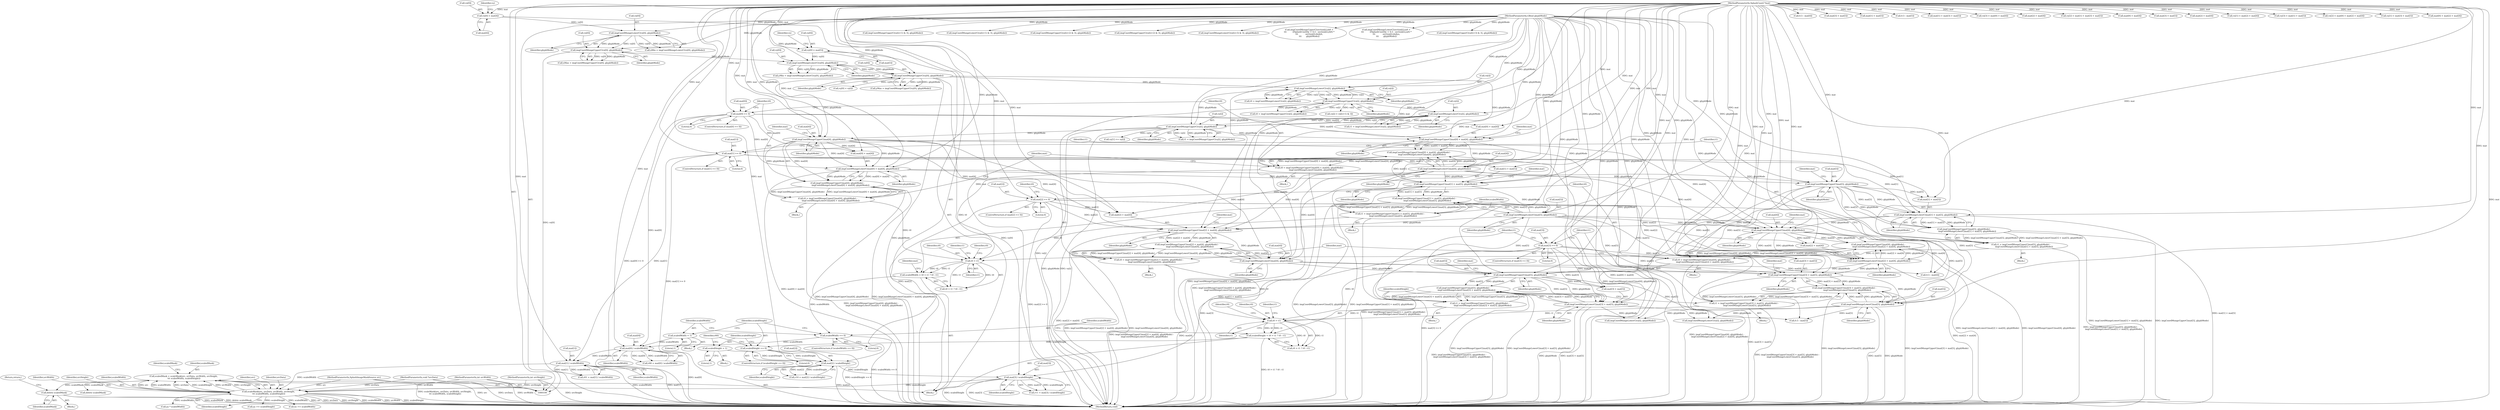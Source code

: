 digraph "0_poppler_a9b8ab4657dec65b8b86c225d12c533ad7e984e2@API" {
"1000637" [label="(Call,delete scaledMask)"];
"1000616" [label="(Call,scaledMask = scaleMask(src, srcData, srcWidth, srcHeight,\n \t\t\t scaledWidth, scaledHeight))"];
"1000618" [label="(Call,scaleMask(src, srcData, srcWidth, srcHeight,\n \t\t\t scaledWidth, scaledHeight))"];
"1000101" [label="(MethodParameterIn,SplashImageMaskSource src)"];
"1000102" [label="(MethodParameterIn,void *srcData)"];
"1000103" [label="(MethodParameterIn,int srcWidth)"];
"1000104" [label="(MethodParameterIn,int srcHeight)"];
"1000559" [label="(Call,mat[1] / scaledWidth)"];
"1000105" [label="(MethodParameterIn,SplashCoord *mat)"];
"1000390" [label="(Call,mat[1] >= 0)"];
"1000552" [label="(Call,mat[0] / scaledWidth)"];
"1000347" [label="(Call,mat[0] >= 0)"];
"1000539" [label="(Call,scaledWidth = 1)"];
"1000535" [label="(Call,scaledWidth == 0)"];
"1000432" [label="(Call,scaledWidth = t0 > t1 ? t0 : t1)"];
"1000435" [label="(Call,t0 > t1)"];
"1000372" [label="(Call,t0 = imgCoordMungeUpperC(mat[4], glyphMode) -\n         imgCoordMungeLowerC(mat[0] + mat[4], glyphMode))"];
"1000374" [label="(Call,imgCoordMungeUpperC(mat[4], glyphMode) -\n         imgCoordMungeLowerC(mat[0] + mat[4], glyphMode))"];
"1000375" [label="(Call,imgCoordMungeUpperC(mat[4], glyphMode))"];
"1000251" [label="(Call,imgCoordMungeUpperC(vy[0], glyphMode))"];
"1000244" [label="(Call,imgCoordMungeLowerC(vy[0], glyphMode))"];
"1000147" [label="(Call,vy[0] = mat[5])"];
"1000237" [label="(Call,imgCoordMungeUpperC(vx[0], glyphMode))"];
"1000230" [label="(Call,imgCoordMungeLowerC(vx[0], glyphMode))"];
"1000140" [label="(Call,vx[0] = mat[4])"];
"1000106" [label="(MethodParameterIn,GBool glyphMode)"];
"1000313" [label="(Call,imgCoordMungeUpperC(vy[i], glyphMode))"];
"1000298" [label="(Call,imgCoordMungeLowerC(vy[i], glyphMode))"];
"1000283" [label="(Call,imgCoordMungeUpperC(vx[i], glyphMode))"];
"1000268" [label="(Call,imgCoordMungeLowerC(vx[i], glyphMode))"];
"1000380" [label="(Call,imgCoordMungeLowerC(mat[0] + mat[4], glyphMode))"];
"1000353" [label="(Call,t0 = imgCoordMungeUpperC(mat[0] + mat[4], glyphMode) -\n         imgCoordMungeLowerC(mat[4], glyphMode))"];
"1000355" [label="(Call,imgCoordMungeUpperC(mat[0] + mat[4], glyphMode) -\n         imgCoordMungeLowerC(mat[4], glyphMode))"];
"1000356" [label="(Call,imgCoordMungeUpperC(mat[0] + mat[4], glyphMode))"];
"1000365" [label="(Call,imgCoordMungeLowerC(mat[4], glyphMode))"];
"1000396" [label="(Call,t1 = imgCoordMungeUpperC(mat[1] + mat[5], glyphMode) -\n         imgCoordMungeLowerC(mat[5], glyphMode))"];
"1000398" [label="(Call,imgCoordMungeUpperC(mat[1] + mat[5], glyphMode) -\n         imgCoordMungeLowerC(mat[5], glyphMode))"];
"1000399" [label="(Call,imgCoordMungeUpperC(mat[1] + mat[5], glyphMode))"];
"1000408" [label="(Call,imgCoordMungeLowerC(mat[5], glyphMode))"];
"1000415" [label="(Call,t1 = imgCoordMungeUpperC(mat[5], glyphMode) -\n         imgCoordMungeLowerC(mat[1] + mat[5], glyphMode))"];
"1000417" [label="(Call,imgCoordMungeUpperC(mat[5], glyphMode) -\n         imgCoordMungeLowerC(mat[1] + mat[5], glyphMode))"];
"1000418" [label="(Call,imgCoordMungeUpperC(mat[5], glyphMode))"];
"1000423" [label="(Call,imgCoordMungeLowerC(mat[1] + mat[5], glyphMode))"];
"1000573" [label="(Call,mat[3] / scaledHeight)"];
"1000484" [label="(Call,mat[3] >= 0)"];
"1000566" [label="(Call,mat[2] / scaledHeight)"];
"1000441" [label="(Call,mat[2] >= 0)"];
"1000547" [label="(Call,scaledHeight = 1)"];
"1000543" [label="(Call,scaledHeight == 0)"];
"1000526" [label="(Call,scaledHeight = t0 > t1 ? t0 : t1)"];
"1000529" [label="(Call,t0 > t1)"];
"1000466" [label="(Call,t0 = imgCoordMungeUpperC(mat[4], glyphMode) -\n         imgCoordMungeLowerC(mat[2] + mat[4], glyphMode))"];
"1000468" [label="(Call,imgCoordMungeUpperC(mat[4], glyphMode) -\n         imgCoordMungeLowerC(mat[2] + mat[4], glyphMode))"];
"1000469" [label="(Call,imgCoordMungeUpperC(mat[4], glyphMode))"];
"1000474" [label="(Call,imgCoordMungeLowerC(mat[2] + mat[4], glyphMode))"];
"1000447" [label="(Call,t0 = imgCoordMungeUpperC(mat[2] + mat[4], glyphMode) -\n         imgCoordMungeLowerC(mat[4], glyphMode))"];
"1000449" [label="(Call,imgCoordMungeUpperC(mat[2] + mat[4], glyphMode) -\n         imgCoordMungeLowerC(mat[4], glyphMode))"];
"1000450" [label="(Call,imgCoordMungeUpperC(mat[2] + mat[4], glyphMode))"];
"1000459" [label="(Call,imgCoordMungeLowerC(mat[4], glyphMode))"];
"1000490" [label="(Call,t1 = imgCoordMungeUpperC(mat[3] + mat[5], glyphMode) -\n         imgCoordMungeLowerC(mat[5], glyphMode))"];
"1000492" [label="(Call,imgCoordMungeUpperC(mat[3] + mat[5], glyphMode) -\n         imgCoordMungeLowerC(mat[5], glyphMode))"];
"1000493" [label="(Call,imgCoordMungeUpperC(mat[3] + mat[5], glyphMode))"];
"1000502" [label="(Call,imgCoordMungeLowerC(mat[5], glyphMode))"];
"1000509" [label="(Call,t1 = imgCoordMungeUpperC(mat[5], glyphMode) -\n         imgCoordMungeLowerC(mat[3] + mat[5], glyphMode))"];
"1000511" [label="(Call,imgCoordMungeUpperC(mat[5], glyphMode) -\n         imgCoordMungeLowerC(mat[3] + mat[5], glyphMode))"];
"1000512" [label="(Call,imgCoordMungeUpperC(mat[5], glyphMode))"];
"1000517" [label="(Call,imgCoordMungeLowerC(mat[3] + mat[5], glyphMode))"];
"1000251" [label="(Call,imgCoordMungeUpperC(vy[0], glyphMode))"];
"1000483" [label="(ControlStructure,if (mat[3] >= 0))"];
"1000412" [label="(Identifier,glyphMode)"];
"1000140" [label="(Call,vx[0] = mat[4])"];
"1000509" [label="(Call,t1 = imgCoordMungeUpperC(mat[5], glyphMode) -\n         imgCoordMungeLowerC(mat[3] + mat[5], glyphMode))"];
"1000397" [label="(Identifier,t1)"];
"1001682" [label="(Call,0.5 - mat[4])"];
"1000424" [label="(Call,mat[1] + mat[5])"];
"1000537" [label="(Literal,0)"];
"1000484" [label="(Call,mat[3] >= 0)"];
"1000415" [label="(Call,t1 = imgCoordMungeUpperC(mat[5], glyphMode) -\n         imgCoordMungeLowerC(mat[1] + mat[5], glyphMode))"];
"1000228" [label="(Call,xMin = imgCoordMungeLowerC(vx[0], glyphMode))"];
"1000468" [label="(Call,imgCoordMungeUpperC(mat[4], glyphMode) -\n         imgCoordMungeLowerC(mat[2] + mat[4], glyphMode))"];
"1000147" [label="(Call,vy[0] = mat[5])"];
"1000364" [label="(Identifier,glyphMode)"];
"1000408" [label="(Call,imgCoordMungeLowerC(mat[5], glyphMode))"];
"1000249" [label="(Call,yMax = imgCoordMungeUpperC(vy[0], glyphMode))"];
"1000492" [label="(Call,imgCoordMungeUpperC(mat[3] + mat[5], glyphMode) -\n         imgCoordMungeLowerC(mat[5], glyphMode))"];
"1000103" [label="(MethodParameterIn,int srcWidth)"];
"1000298" [label="(Call,imgCoordMungeLowerC(vy[i], glyphMode))"];
"1000169" [label="(Call,mat[3] + mat[5])"];
"1000541" [label="(Literal,1)"];
"1000437" [label="(Identifier,t1)"];
"1000376" [label="(Call,mat[4])"];
"1000151" [label="(Call,mat[5])"];
"1000348" [label="(Call,mat[0])"];
"1000296" [label="(Call,t1 = imgCoordMungeLowerC(vy[i], glyphMode))"];
"1000474" [label="(Call,imgCoordMungeLowerC(mat[2] + mat[4], glyphMode))"];
"1000269" [label="(Call,vx[i])"];
"1000470" [label="(Call,mat[4])"];
"1000443" [label="(Identifier,mat)"];
"1000477" [label="(Identifier,mat)"];
"1000512" [label="(Call,imgCoordMungeUpperC(mat[5], glyphMode))"];
"1001143" [label="(Call,imgCoordMungeUpperC(vy[(i+1) & 3], glyphMode))"];
"1000313" [label="(Call,imgCoordMungeUpperC(vy[i], glyphMode))"];
"1000539" [label="(Call,scaledWidth = 1)"];
"1000266" [label="(Call,t0 = imgCoordMungeLowerC(vx[i], glyphMode))"];
"1000544" [label="(Identifier,scaledHeight)"];
"1000620" [label="(Identifier,srcData)"];
"1000534" [label="(ControlStructure,if (scaledWidth == 0))"];
"1000380" [label="(Call,imgCoordMungeLowerC(mat[0] + mat[4], glyphMode))"];
"1000356" [label="(Call,imgCoordMungeUpperC(mat[0] + mat[4], glyphMode))"];
"1000221" [label="(Call,mat[1] + mat[5])"];
"1000628" [label="(Identifier,scaledMask)"];
"1001693" [label="(Call,0.5 - mat[5])"];
"1001772" [label="(Call,delete scaledMask)"];
"1000410" [label="(Identifier,mat)"];
"1000195" [label="(Call,mat[1] + mat[3] + mat[5])"];
"1000206" [label="(Call,vx[3] = mat[0] + mat[4])"];
"1000141" [label="(Call,vx[0])"];
"1000105" [label="(MethodParameterIn,SplashCoord *mat)"];
"1000244" [label="(Call,imgCoordMungeLowerC(vy[0], glyphMode))"];
"1000106" [label="(MethodParameterIn,GBool glyphMode)"];
"1000252" [label="(Call,vy[0])"];
"1000510" [label="(Identifier,t1)"];
"1000463" [label="(Identifier,glyphMode)"];
"1000516" [label="(Identifier,glyphMode)"];
"1000148" [label="(Call,vy[0])"];
"1000707" [label="(Call,imgCoordMungeLowerC(vy[i], glyphMode))"];
"1000730" [label="(Call,vx[i] < vx[(i+1) & 3])"];
"1000238" [label="(Call,vx[0])"];
"1000573" [label="(Call,mat[3] / scaledHeight)"];
"1000570" [label="(Identifier,scaledHeight)"];
"1000392" [label="(Identifier,mat)"];
"1000426" [label="(Identifier,mat)"];
"1000435" [label="(Call,t0 > t1)"];
"1000255" [label="(Identifier,glyphMode)"];
"1000231" [label="(Call,vx[0])"];
"1000525" [label="(Identifier,glyphMode)"];
"1000553" [label="(Call,mat[0])"];
"1000371" [label="(Block,)"];
"1000491" [label="(Identifier,t1)"];
"1000447" [label="(Call,t0 = imgCoordMungeUpperC(mat[2] + mat[4], glyphMode) -\n         imgCoordMungeLowerC(mat[4], glyphMode))"];
"1000560" [label="(Call,mat[1])"];
"1000517" [label="(Call,imgCoordMungeLowerC(mat[3] + mat[5], glyphMode))"];
"1000533" [label="(Identifier,t1)"];
"1000489" [label="(Block,)"];
"1000433" [label="(Identifier,scaledWidth)"];
"1000616" [label="(Call,scaledMask = scaleMask(src, srcData, srcWidth, srcHeight,\n \t\t\t scaledWidth, scaledHeight))"];
"1000511" [label="(Call,imgCoordMungeUpperC(mat[5], glyphMode) -\n         imgCoordMungeLowerC(mat[3] + mat[5], glyphMode))"];
"1000355" [label="(Call,imgCoordMungeUpperC(mat[0] + mat[4], glyphMode) -\n         imgCoordMungeLowerC(mat[4], glyphMode))"];
"1000431" [label="(Identifier,glyphMode)"];
"1000365" [label="(Call,imgCoordMungeLowerC(mat[4], glyphMode))"];
"1000422" [label="(Identifier,glyphMode)"];
"1000501" [label="(Identifier,glyphMode)"];
"1000149" [label="(Identifier,vy)"];
"1000460" [label="(Call,mat[4])"];
"1000414" [label="(Block,)"];
"1000465" [label="(Block,)"];
"1000545" [label="(Literal,0)"];
"1000245" [label="(Call,vy[0])"];
"1000559" [label="(Call,mat[1] / scaledWidth)"];
"1000158" [label="(Call,mat[2] + mat[4])"];
"1001667" [label="(Call,0.5 - mat[5])"];
"1000666" [label="(Call,vy[0] < vy[i])"];
"1000502" [label="(Call,imgCoordMungeLowerC(mat[5], glyphMode))"];
"1000494" [label="(Call,mat[3] + mat[5])"];
"1000621" [label="(Identifier,srcWidth)"];
"1000191" [label="(Call,vy[2] = mat[1] + mat[3] + mat[5])"];
"1000518" [label="(Call,mat[3] + mat[5])"];
"1000379" [label="(Identifier,glyphMode)"];
"1000488" [label="(Literal,0)"];
"1000546" [label="(Block,)"];
"1000619" [label="(Identifier,src)"];
"1000622" [label="(Identifier,srcHeight)"];
"1000416" [label="(Identifier,t1)"];
"1000503" [label="(Call,mat[5])"];
"1000375" [label="(Call,imgCoordMungeUpperC(mat[4], glyphMode))"];
"1000400" [label="(Call,mat[1] + mat[5])"];
"1000388" [label="(Identifier,glyphMode)"];
"1000564" [label="(Call,r10 = mat[2] / scaledHeight)"];
"1000383" [label="(Identifier,mat)"];
"1000493" [label="(Call,imgCoordMungeUpperC(mat[3] + mat[5], glyphMode))"];
"1000997" [label="(Call,imgCoordMungeLowerC(vy[(i+1) & 3], glyphMode))"];
"1000482" [label="(Identifier,glyphMode)"];
"1000531" [label="(Identifier,t1)"];
"1000557" [label="(Call,r01 = mat[1] / scaledWidth)"];
"1000469" [label="(Call,imgCoordMungeUpperC(mat[4], glyphMode))"];
"1000101" [label="(MethodParameterIn,SplashImageMaskSource src)"];
"1000847" [label="(Call,imgCoordMungeUpperC(vy[(i+2) & 3], glyphMode))"];
"1000552" [label="(Call,mat[0] / scaledWidth)"];
"1000432" [label="(Call,scaledWidth = t0 > t1 ? t0 : t1)"];
"1000317" [label="(Identifier,glyphMode)"];
"1000367" [label="(Identifier,mat)"];
"1000459" [label="(Call,imgCoordMungeLowerC(mat[4], glyphMode))"];
"1000353" [label="(Call,t0 = imgCoordMungeUpperC(mat[0] + mat[4], glyphMode) -\n         imgCoordMungeLowerC(mat[4], glyphMode))"];
"1000466" [label="(Call,t0 = imgCoordMungeUpperC(mat[4], glyphMode) -\n         imgCoordMungeLowerC(mat[2] + mat[4], glyphMode))"];
"1000638" [label="(Identifier,scaledMask)"];
"1000540" [label="(Identifier,scaledWidth)"];
"1000102" [label="(MethodParameterIn,void *srcData)"];
"1000623" [label="(Identifier,scaledWidth)"];
"1000237" [label="(Call,imgCoordMungeUpperC(vx[0], glyphMode))"];
"1000390" [label="(Call,mat[1] >= 0)"];
"1000399" [label="(Call,imgCoordMungeUpperC(mat[1] + mat[5], glyphMode))"];
"1000473" [label="(Identifier,glyphMode)"];
"1000475" [label="(Call,mat[2] + mat[4])"];
"1000574" [label="(Call,mat[3])"];
"1000451" [label="(Call,mat[2] + mat[4])"];
"1000389" [label="(ControlStructure,if (mat[1] >= 0))"];
"1000506" [label="(Identifier,glyphMode)"];
"1001728" [label="(Call,yy >= scaledHeight)"];
"1000631" [label="(Block,)"];
"1000508" [label="(Block,)"];
"1000719" [label="(Call,imgCoordMungeUpperC(vy[(i+2) & 3], glyphMode))"];
"1000441" [label="(Call,mat[2] >= 0)"];
"1000571" [label="(Call,r11 = mat[3] / scaledHeight)"];
"1000283" [label="(Call,imgCoordMungeUpperC(vx[i], glyphMode))"];
"1000485" [label="(Call,mat[3])"];
"1000230" [label="(Call,imgCoordMungeLowerC(vx[0], glyphMode))"];
"1000637" [label="(Call,delete scaledMask)"];
"1000535" [label="(Call,scaledWidth == 0)"];
"1000409" [label="(Call,mat[5])"];
"1000210" [label="(Call,mat[0] + mat[4])"];
"1000639" [label="(Return,return;)"];
"1000352" [label="(Block,)"];
"1000567" [label="(Call,mat[2])"];
"1000550" [label="(Call,r00 = mat[0] / scaledWidth)"];
"1000436" [label="(Identifier,t0)"];
"1000156" [label="(Identifier,vx)"];
"1000351" [label="(Literal,0)"];
"1000357" [label="(Call,mat[0] + mat[4])"];
"1000242" [label="(Call,yMin = imgCoordMungeLowerC(vy[0], glyphMode))"];
"1001656" [label="(Call,0.5 - mat[4])"];
"1000235" [label="(Call,xMax = imgCoordMungeUpperC(vx[0], glyphMode))"];
"1000520" [label="(Identifier,mat)"];
"1000407" [label="(Identifier,glyphMode)"];
"1000448" [label="(Identifier,t0)"];
"1000199" [label="(Call,mat[3] + mat[5])"];
"1000542" [label="(ControlStructure,if (scaledHeight == 0))"];
"1000490" [label="(Call,t1 = imgCoordMungeUpperC(mat[3] + mat[5], glyphMode) -\n         imgCoordMungeLowerC(mat[5], glyphMode))"];
"1000449" [label="(Call,imgCoordMungeUpperC(mat[2] + mat[4], glyphMode) -\n         imgCoordMungeLowerC(mat[4], glyphMode))"];
"1000458" [label="(Identifier,glyphMode)"];
"1000543" [label="(Call,scaledHeight == 0)"];
"1000461" [label="(Identifier,mat)"];
"1000513" [label="(Call,mat[5])"];
"1000234" [label="(Identifier,glyphMode)"];
"1000395" [label="(Block,)"];
"1000107" [label="(Block,)"];
"1000556" [label="(Identifier,scaledWidth)"];
"1000287" [label="(Identifier,glyphMode)"];
"1000381" [label="(Call,mat[0] + mat[4])"];
"1001128" [label="(Call,imgCoordMungeLowerC(vy[(i+3) & 3], glyphMode))"];
"1000529" [label="(Call,t0 > t1)"];
"1000538" [label="(Block,)"];
"1000548" [label="(Identifier,scaledHeight)"];
"1000184" [label="(Call,mat[2] + mat[4])"];
"1000284" [label="(Call,vx[i])"];
"1000104" [label="(MethodParameterIn,int srcHeight)"];
"1001709" [label="(Call,xx >= scaledWidth)"];
"1000418" [label="(Call,imgCoordMungeUpperC(mat[5], glyphMode))"];
"1000154" [label="(Call,vx[1] = mat[2] + mat[4])"];
"1000467" [label="(Identifier,t0)"];
"1000527" [label="(Identifier,scaledHeight)"];
"1000354" [label="(Identifier,t0)"];
"1000563" [label="(Identifier,scaledWidth)"];
"1000617" [label="(Identifier,scaledMask)"];
"1000439" [label="(Identifier,t1)"];
"1000536" [label="(Identifier,scaledWidth)"];
"1000442" [label="(Call,mat[2])"];
"1000311" [label="(Call,t1 = imgCoordMungeUpperC(vy[i], glyphMode))"];
"1000549" [label="(Literal,1)"];
"1000369" [label="(Identifier,glyphMode)"];
"1000366" [label="(Call,mat[4])"];
"1000445" [label="(Literal,0)"];
"1000394" [label="(Literal,0)"];
"1000532" [label="(Identifier,t0)"];
"1000566" [label="(Call,mat[2] / scaledHeight)"];
"1000504" [label="(Identifier,mat)"];
"1001587" [label="(Call,imgCoordMungeUpperC(section[i].xb0 +\n\t\t\t         ((SplashCoord)y + 0.5 - section[i].yb0) *\n\t\t\t           section[i].dxdyb,\n\t\t\t       glyphMode))"];
"1000302" [label="(Identifier,glyphMode)"];
"1000547" [label="(Call,scaledHeight = 1)"];
"1000217" [label="(Call,vy[3] = mat[1] + mat[5])"];
"1000450" [label="(Call,imgCoordMungeUpperC(mat[2] + mat[4], glyphMode))"];
"1000144" [label="(Call,mat[4])"];
"1000551" [label="(Identifier,r00)"];
"1000419" [label="(Call,mat[5])"];
"1001746" [label="(Call,yy * scaledWidth)"];
"1000486" [label="(Identifier,mat)"];
"1000434" [label="(Call,t0 > t1 ? t0 : t1)"];
"1000268" [label="(Call,imgCoordMungeLowerC(vx[i], glyphMode))"];
"1000526" [label="(Call,scaledHeight = t0 > t1 ? t0 : t1)"];
"1001774" [label="(MethodReturn,void)"];
"1000176" [label="(Call,vx[2] = mat[0] + mat[2] + mat[4])"];
"1000346" [label="(ControlStructure,if (mat[0] >= 0))"];
"1000618" [label="(Call,scaleMask(src, srcData, srcWidth, srcHeight,\n \t\t\t scaledWidth, scaledHeight))"];
"1000440" [label="(ControlStructure,if (mat[2] >= 0))"];
"1000347" [label="(Call,mat[0] >= 0)"];
"1000530" [label="(Identifier,t0)"];
"1000372" [label="(Call,t0 = imgCoordMungeUpperC(mat[4], glyphMode) -\n         imgCoordMungeLowerC(mat[0] + mat[4], glyphMode))"];
"1000272" [label="(Identifier,glyphMode)"];
"1000835" [label="(Call,imgCoordMungeLowerC(vy[i], glyphMode))"];
"1000299" [label="(Call,vy[i])"];
"1000417" [label="(Call,imgCoordMungeUpperC(mat[5], glyphMode) -\n         imgCoordMungeLowerC(mat[1] + mat[5], glyphMode))"];
"1000624" [label="(Identifier,scaledHeight)"];
"1000528" [label="(Call,t0 > t1 ? t0 : t1)"];
"1000165" [label="(Call,vy[1] = mat[3] + mat[5])"];
"1000398" [label="(Call,imgCoordMungeUpperC(mat[1] + mat[5], glyphMode) -\n         imgCoordMungeLowerC(mat[5], glyphMode))"];
"1000438" [label="(Identifier,t0)"];
"1000241" [label="(Identifier,glyphMode)"];
"1000281" [label="(Call,t0 = imgCoordMungeUpperC(vx[i], glyphMode))"];
"1001560" [label="(Call,imgCoordMungeLowerC(section[i].xa0 +\n\t\t\t         ((SplashCoord)y + 0.5 - section[i].ya0) *\n\t\t\t           section[i].dxdya,\n\t\t\t       glyphMode))"];
"1000423" [label="(Call,imgCoordMungeLowerC(mat[1] + mat[5], glyphMode))"];
"1000391" [label="(Call,mat[1])"];
"1000446" [label="(Block,)"];
"1000314" [label="(Call,vy[i])"];
"1000374" [label="(Call,imgCoordMungeUpperC(mat[4], glyphMode) -\n         imgCoordMungeLowerC(mat[0] + mat[4], glyphMode))"];
"1000180" [label="(Call,mat[0] + mat[2] + mat[4])"];
"1000653" [label="(Call,vy[1] <= vy[i])"];
"1000373" [label="(Identifier,t0)"];
"1001012" [label="(Call,imgCoordMungeUpperC(vy[(i+3) & 3], glyphMode))"];
"1000248" [label="(Identifier,glyphMode)"];
"1000577" [label="(Identifier,scaledHeight)"];
"1000396" [label="(Call,t1 = imgCoordMungeUpperC(mat[1] + mat[5], glyphMode) -\n         imgCoordMungeLowerC(mat[5], glyphMode))"];
"1000637" -> "1000631"  [label="AST: "];
"1000637" -> "1000638"  [label="CFG: "];
"1000638" -> "1000637"  [label="AST: "];
"1000639" -> "1000637"  [label="CFG: "];
"1000637" -> "1001774"  [label="DDG: scaledMask"];
"1000637" -> "1001774"  [label="DDG: delete scaledMask"];
"1000616" -> "1000637"  [label="DDG: scaledMask"];
"1000616" -> "1000107"  [label="AST: "];
"1000616" -> "1000618"  [label="CFG: "];
"1000617" -> "1000616"  [label="AST: "];
"1000618" -> "1000616"  [label="AST: "];
"1000628" -> "1000616"  [label="CFG: "];
"1000616" -> "1001774"  [label="DDG: scaleMask(src, srcData, srcWidth, srcHeight,\n \t\t\t scaledWidth, scaledHeight)"];
"1000618" -> "1000616"  [label="DDG: src"];
"1000618" -> "1000616"  [label="DDG: scaledWidth"];
"1000618" -> "1000616"  [label="DDG: srcData"];
"1000618" -> "1000616"  [label="DDG: scaledHeight"];
"1000618" -> "1000616"  [label="DDG: srcWidth"];
"1000618" -> "1000616"  [label="DDG: srcHeight"];
"1000616" -> "1001772"  [label="DDG: scaledMask"];
"1000618" -> "1000624"  [label="CFG: "];
"1000619" -> "1000618"  [label="AST: "];
"1000620" -> "1000618"  [label="AST: "];
"1000621" -> "1000618"  [label="AST: "];
"1000622" -> "1000618"  [label="AST: "];
"1000623" -> "1000618"  [label="AST: "];
"1000624" -> "1000618"  [label="AST: "];
"1000618" -> "1001774"  [label="DDG: srcHeight"];
"1000618" -> "1001774"  [label="DDG: scaledWidth"];
"1000618" -> "1001774"  [label="DDG: srcWidth"];
"1000618" -> "1001774"  [label="DDG: scaledHeight"];
"1000618" -> "1001774"  [label="DDG: src"];
"1000618" -> "1001774"  [label="DDG: srcData"];
"1000101" -> "1000618"  [label="DDG: src"];
"1000102" -> "1000618"  [label="DDG: srcData"];
"1000103" -> "1000618"  [label="DDG: srcWidth"];
"1000104" -> "1000618"  [label="DDG: srcHeight"];
"1000559" -> "1000618"  [label="DDG: scaledWidth"];
"1000573" -> "1000618"  [label="DDG: scaledHeight"];
"1000618" -> "1001709"  [label="DDG: scaledWidth"];
"1000618" -> "1001728"  [label="DDG: scaledHeight"];
"1000618" -> "1001746"  [label="DDG: scaledWidth"];
"1000101" -> "1000100"  [label="AST: "];
"1000101" -> "1001774"  [label="DDG: src"];
"1000102" -> "1000100"  [label="AST: "];
"1000102" -> "1001774"  [label="DDG: srcData"];
"1000103" -> "1000100"  [label="AST: "];
"1000103" -> "1001774"  [label="DDG: srcWidth"];
"1000104" -> "1000100"  [label="AST: "];
"1000104" -> "1001774"  [label="DDG: srcHeight"];
"1000559" -> "1000557"  [label="AST: "];
"1000559" -> "1000563"  [label="CFG: "];
"1000560" -> "1000559"  [label="AST: "];
"1000563" -> "1000559"  [label="AST: "];
"1000557" -> "1000559"  [label="CFG: "];
"1000559" -> "1001774"  [label="DDG: mat[1]"];
"1000559" -> "1001774"  [label="DDG: scaledWidth"];
"1000559" -> "1000557"  [label="DDG: mat[1]"];
"1000559" -> "1000557"  [label="DDG: scaledWidth"];
"1000105" -> "1000559"  [label="DDG: mat"];
"1000390" -> "1000559"  [label="DDG: mat[1]"];
"1000552" -> "1000559"  [label="DDG: scaledWidth"];
"1000105" -> "1000100"  [label="AST: "];
"1000105" -> "1001774"  [label="DDG: mat"];
"1000105" -> "1000140"  [label="DDG: mat"];
"1000105" -> "1000147"  [label="DDG: mat"];
"1000105" -> "1000154"  [label="DDG: mat"];
"1000105" -> "1000158"  [label="DDG: mat"];
"1000105" -> "1000165"  [label="DDG: mat"];
"1000105" -> "1000169"  [label="DDG: mat"];
"1000105" -> "1000176"  [label="DDG: mat"];
"1000105" -> "1000180"  [label="DDG: mat"];
"1000105" -> "1000184"  [label="DDG: mat"];
"1000105" -> "1000191"  [label="DDG: mat"];
"1000105" -> "1000195"  [label="DDG: mat"];
"1000105" -> "1000199"  [label="DDG: mat"];
"1000105" -> "1000206"  [label="DDG: mat"];
"1000105" -> "1000210"  [label="DDG: mat"];
"1000105" -> "1000217"  [label="DDG: mat"];
"1000105" -> "1000221"  [label="DDG: mat"];
"1000105" -> "1000347"  [label="DDG: mat"];
"1000105" -> "1000356"  [label="DDG: mat"];
"1000105" -> "1000357"  [label="DDG: mat"];
"1000105" -> "1000365"  [label="DDG: mat"];
"1000105" -> "1000375"  [label="DDG: mat"];
"1000105" -> "1000380"  [label="DDG: mat"];
"1000105" -> "1000381"  [label="DDG: mat"];
"1000105" -> "1000390"  [label="DDG: mat"];
"1000105" -> "1000399"  [label="DDG: mat"];
"1000105" -> "1000400"  [label="DDG: mat"];
"1000105" -> "1000408"  [label="DDG: mat"];
"1000105" -> "1000418"  [label="DDG: mat"];
"1000105" -> "1000423"  [label="DDG: mat"];
"1000105" -> "1000424"  [label="DDG: mat"];
"1000105" -> "1000441"  [label="DDG: mat"];
"1000105" -> "1000450"  [label="DDG: mat"];
"1000105" -> "1000451"  [label="DDG: mat"];
"1000105" -> "1000459"  [label="DDG: mat"];
"1000105" -> "1000469"  [label="DDG: mat"];
"1000105" -> "1000474"  [label="DDG: mat"];
"1000105" -> "1000475"  [label="DDG: mat"];
"1000105" -> "1000484"  [label="DDG: mat"];
"1000105" -> "1000493"  [label="DDG: mat"];
"1000105" -> "1000494"  [label="DDG: mat"];
"1000105" -> "1000502"  [label="DDG: mat"];
"1000105" -> "1000512"  [label="DDG: mat"];
"1000105" -> "1000517"  [label="DDG: mat"];
"1000105" -> "1000518"  [label="DDG: mat"];
"1000105" -> "1000552"  [label="DDG: mat"];
"1000105" -> "1000566"  [label="DDG: mat"];
"1000105" -> "1000573"  [label="DDG: mat"];
"1000105" -> "1001656"  [label="DDG: mat"];
"1000105" -> "1001667"  [label="DDG: mat"];
"1000105" -> "1001682"  [label="DDG: mat"];
"1000105" -> "1001693"  [label="DDG: mat"];
"1000390" -> "1000389"  [label="AST: "];
"1000390" -> "1000394"  [label="CFG: "];
"1000391" -> "1000390"  [label="AST: "];
"1000394" -> "1000390"  [label="AST: "];
"1000397" -> "1000390"  [label="CFG: "];
"1000416" -> "1000390"  [label="CFG: "];
"1000390" -> "1001774"  [label="DDG: mat[1] >= 0"];
"1000390" -> "1000399"  [label="DDG: mat[1]"];
"1000390" -> "1000400"  [label="DDG: mat[1]"];
"1000390" -> "1000423"  [label="DDG: mat[1]"];
"1000390" -> "1000424"  [label="DDG: mat[1]"];
"1000552" -> "1000550"  [label="AST: "];
"1000552" -> "1000556"  [label="CFG: "];
"1000553" -> "1000552"  [label="AST: "];
"1000556" -> "1000552"  [label="AST: "];
"1000550" -> "1000552"  [label="CFG: "];
"1000552" -> "1001774"  [label="DDG: mat[0]"];
"1000552" -> "1000550"  [label="DDG: mat[0]"];
"1000552" -> "1000550"  [label="DDG: scaledWidth"];
"1000347" -> "1000552"  [label="DDG: mat[0]"];
"1000539" -> "1000552"  [label="DDG: scaledWidth"];
"1000535" -> "1000552"  [label="DDG: scaledWidth"];
"1000347" -> "1000346"  [label="AST: "];
"1000347" -> "1000351"  [label="CFG: "];
"1000348" -> "1000347"  [label="AST: "];
"1000351" -> "1000347"  [label="AST: "];
"1000354" -> "1000347"  [label="CFG: "];
"1000373" -> "1000347"  [label="CFG: "];
"1000347" -> "1001774"  [label="DDG: mat[0] >= 0"];
"1000347" -> "1000356"  [label="DDG: mat[0]"];
"1000347" -> "1000357"  [label="DDG: mat[0]"];
"1000347" -> "1000380"  [label="DDG: mat[0]"];
"1000347" -> "1000381"  [label="DDG: mat[0]"];
"1000539" -> "1000538"  [label="AST: "];
"1000539" -> "1000541"  [label="CFG: "];
"1000540" -> "1000539"  [label="AST: "];
"1000541" -> "1000539"  [label="AST: "];
"1000544" -> "1000539"  [label="CFG: "];
"1000535" -> "1000534"  [label="AST: "];
"1000535" -> "1000537"  [label="CFG: "];
"1000536" -> "1000535"  [label="AST: "];
"1000537" -> "1000535"  [label="AST: "];
"1000540" -> "1000535"  [label="CFG: "];
"1000544" -> "1000535"  [label="CFG: "];
"1000535" -> "1001774"  [label="DDG: scaledWidth == 0"];
"1000432" -> "1000535"  [label="DDG: scaledWidth"];
"1000432" -> "1000107"  [label="AST: "];
"1000432" -> "1000434"  [label="CFG: "];
"1000433" -> "1000432"  [label="AST: "];
"1000434" -> "1000432"  [label="AST: "];
"1000443" -> "1000432"  [label="CFG: "];
"1000435" -> "1000432"  [label="DDG: t0"];
"1000435" -> "1000432"  [label="DDG: t1"];
"1000435" -> "1000434"  [label="AST: "];
"1000435" -> "1000437"  [label="CFG: "];
"1000436" -> "1000435"  [label="AST: "];
"1000437" -> "1000435"  [label="AST: "];
"1000438" -> "1000435"  [label="CFG: "];
"1000439" -> "1000435"  [label="CFG: "];
"1000372" -> "1000435"  [label="DDG: t0"];
"1000353" -> "1000435"  [label="DDG: t0"];
"1000396" -> "1000435"  [label="DDG: t1"];
"1000415" -> "1000435"  [label="DDG: t1"];
"1000435" -> "1000434"  [label="DDG: t0"];
"1000435" -> "1000434"  [label="DDG: t1"];
"1000372" -> "1000371"  [label="AST: "];
"1000372" -> "1000374"  [label="CFG: "];
"1000373" -> "1000372"  [label="AST: "];
"1000374" -> "1000372"  [label="AST: "];
"1000392" -> "1000372"  [label="CFG: "];
"1000372" -> "1001774"  [label="DDG: imgCoordMungeUpperC(mat[4], glyphMode) -\n         imgCoordMungeLowerC(mat[0] + mat[4], glyphMode)"];
"1000374" -> "1000372"  [label="DDG: imgCoordMungeUpperC(mat[4], glyphMode)"];
"1000374" -> "1000372"  [label="DDG: imgCoordMungeLowerC(mat[0] + mat[4], glyphMode)"];
"1000374" -> "1000380"  [label="CFG: "];
"1000375" -> "1000374"  [label="AST: "];
"1000380" -> "1000374"  [label="AST: "];
"1000374" -> "1001774"  [label="DDG: imgCoordMungeUpperC(mat[4], glyphMode)"];
"1000374" -> "1001774"  [label="DDG: imgCoordMungeLowerC(mat[0] + mat[4], glyphMode)"];
"1000375" -> "1000374"  [label="DDG: mat[4]"];
"1000375" -> "1000374"  [label="DDG: glyphMode"];
"1000380" -> "1000374"  [label="DDG: mat[0] + mat[4]"];
"1000380" -> "1000374"  [label="DDG: glyphMode"];
"1000375" -> "1000379"  [label="CFG: "];
"1000376" -> "1000375"  [label="AST: "];
"1000379" -> "1000375"  [label="AST: "];
"1000383" -> "1000375"  [label="CFG: "];
"1000251" -> "1000375"  [label="DDG: glyphMode"];
"1000313" -> "1000375"  [label="DDG: glyphMode"];
"1000106" -> "1000375"  [label="DDG: glyphMode"];
"1000375" -> "1000380"  [label="DDG: mat[4]"];
"1000375" -> "1000380"  [label="DDG: glyphMode"];
"1000375" -> "1000381"  [label="DDG: mat[4]"];
"1000375" -> "1000450"  [label="DDG: mat[4]"];
"1000375" -> "1000451"  [label="DDG: mat[4]"];
"1000375" -> "1000459"  [label="DDG: mat[4]"];
"1000375" -> "1000469"  [label="DDG: mat[4]"];
"1000251" -> "1000249"  [label="AST: "];
"1000251" -> "1000255"  [label="CFG: "];
"1000252" -> "1000251"  [label="AST: "];
"1000255" -> "1000251"  [label="AST: "];
"1000249" -> "1000251"  [label="CFG: "];
"1000251" -> "1001774"  [label="DDG: glyphMode"];
"1000251" -> "1001774"  [label="DDG: vy[0]"];
"1000251" -> "1000249"  [label="DDG: vy[0]"];
"1000251" -> "1000249"  [label="DDG: glyphMode"];
"1000244" -> "1000251"  [label="DDG: vy[0]"];
"1000244" -> "1000251"  [label="DDG: glyphMode"];
"1000106" -> "1000251"  [label="DDG: glyphMode"];
"1000251" -> "1000268"  [label="DDG: glyphMode"];
"1000251" -> "1000356"  [label="DDG: glyphMode"];
"1000251" -> "1000666"  [label="DDG: vy[0]"];
"1000244" -> "1000242"  [label="AST: "];
"1000244" -> "1000248"  [label="CFG: "];
"1000245" -> "1000244"  [label="AST: "];
"1000248" -> "1000244"  [label="AST: "];
"1000242" -> "1000244"  [label="CFG: "];
"1000244" -> "1000242"  [label="DDG: vy[0]"];
"1000244" -> "1000242"  [label="DDG: glyphMode"];
"1000147" -> "1000244"  [label="DDG: vy[0]"];
"1000237" -> "1000244"  [label="DDG: glyphMode"];
"1000106" -> "1000244"  [label="DDG: glyphMode"];
"1000147" -> "1000107"  [label="AST: "];
"1000147" -> "1000151"  [label="CFG: "];
"1000148" -> "1000147"  [label="AST: "];
"1000151" -> "1000147"  [label="AST: "];
"1000156" -> "1000147"  [label="CFG: "];
"1000237" -> "1000235"  [label="AST: "];
"1000237" -> "1000241"  [label="CFG: "];
"1000238" -> "1000237"  [label="AST: "];
"1000241" -> "1000237"  [label="AST: "];
"1000235" -> "1000237"  [label="CFG: "];
"1000237" -> "1001774"  [label="DDG: vx[0]"];
"1000237" -> "1000235"  [label="DDG: vx[0]"];
"1000237" -> "1000235"  [label="DDG: glyphMode"];
"1000230" -> "1000237"  [label="DDG: vx[0]"];
"1000230" -> "1000237"  [label="DDG: glyphMode"];
"1000106" -> "1000237"  [label="DDG: glyphMode"];
"1000230" -> "1000228"  [label="AST: "];
"1000230" -> "1000234"  [label="CFG: "];
"1000231" -> "1000230"  [label="AST: "];
"1000234" -> "1000230"  [label="AST: "];
"1000228" -> "1000230"  [label="CFG: "];
"1000230" -> "1000228"  [label="DDG: vx[0]"];
"1000230" -> "1000228"  [label="DDG: glyphMode"];
"1000140" -> "1000230"  [label="DDG: vx[0]"];
"1000106" -> "1000230"  [label="DDG: glyphMode"];
"1000140" -> "1000107"  [label="AST: "];
"1000140" -> "1000144"  [label="CFG: "];
"1000141" -> "1000140"  [label="AST: "];
"1000144" -> "1000140"  [label="AST: "];
"1000149" -> "1000140"  [label="CFG: "];
"1000106" -> "1000100"  [label="AST: "];
"1000106" -> "1001774"  [label="DDG: glyphMode"];
"1000106" -> "1000268"  [label="DDG: glyphMode"];
"1000106" -> "1000283"  [label="DDG: glyphMode"];
"1000106" -> "1000298"  [label="DDG: glyphMode"];
"1000106" -> "1000313"  [label="DDG: glyphMode"];
"1000106" -> "1000356"  [label="DDG: glyphMode"];
"1000106" -> "1000365"  [label="DDG: glyphMode"];
"1000106" -> "1000380"  [label="DDG: glyphMode"];
"1000106" -> "1000399"  [label="DDG: glyphMode"];
"1000106" -> "1000408"  [label="DDG: glyphMode"];
"1000106" -> "1000418"  [label="DDG: glyphMode"];
"1000106" -> "1000423"  [label="DDG: glyphMode"];
"1000106" -> "1000450"  [label="DDG: glyphMode"];
"1000106" -> "1000459"  [label="DDG: glyphMode"];
"1000106" -> "1000469"  [label="DDG: glyphMode"];
"1000106" -> "1000474"  [label="DDG: glyphMode"];
"1000106" -> "1000493"  [label="DDG: glyphMode"];
"1000106" -> "1000502"  [label="DDG: glyphMode"];
"1000106" -> "1000512"  [label="DDG: glyphMode"];
"1000106" -> "1000517"  [label="DDG: glyphMode"];
"1000106" -> "1000707"  [label="DDG: glyphMode"];
"1000106" -> "1000719"  [label="DDG: glyphMode"];
"1000106" -> "1000835"  [label="DDG: glyphMode"];
"1000106" -> "1000847"  [label="DDG: glyphMode"];
"1000106" -> "1000997"  [label="DDG: glyphMode"];
"1000106" -> "1001012"  [label="DDG: glyphMode"];
"1000106" -> "1001128"  [label="DDG: glyphMode"];
"1000106" -> "1001143"  [label="DDG: glyphMode"];
"1000106" -> "1001560"  [label="DDG: glyphMode"];
"1000106" -> "1001587"  [label="DDG: glyphMode"];
"1000313" -> "1000311"  [label="AST: "];
"1000313" -> "1000317"  [label="CFG: "];
"1000314" -> "1000313"  [label="AST: "];
"1000317" -> "1000313"  [label="AST: "];
"1000311" -> "1000313"  [label="CFG: "];
"1000313" -> "1001774"  [label="DDG: vy[i]"];
"1000313" -> "1001774"  [label="DDG: glyphMode"];
"1000313" -> "1000268"  [label="DDG: glyphMode"];
"1000313" -> "1000298"  [label="DDG: vy[i]"];
"1000313" -> "1000311"  [label="DDG: vy[i]"];
"1000313" -> "1000311"  [label="DDG: glyphMode"];
"1000298" -> "1000313"  [label="DDG: vy[i]"];
"1000298" -> "1000313"  [label="DDG: glyphMode"];
"1000313" -> "1000356"  [label="DDG: glyphMode"];
"1000313" -> "1000653"  [label="DDG: vy[i]"];
"1000298" -> "1000296"  [label="AST: "];
"1000298" -> "1000302"  [label="CFG: "];
"1000299" -> "1000298"  [label="AST: "];
"1000302" -> "1000298"  [label="AST: "];
"1000296" -> "1000298"  [label="CFG: "];
"1000298" -> "1000296"  [label="DDG: vy[i]"];
"1000298" -> "1000296"  [label="DDG: glyphMode"];
"1000283" -> "1000298"  [label="DDG: glyphMode"];
"1000283" -> "1000281"  [label="AST: "];
"1000283" -> "1000287"  [label="CFG: "];
"1000284" -> "1000283"  [label="AST: "];
"1000287" -> "1000283"  [label="AST: "];
"1000281" -> "1000283"  [label="CFG: "];
"1000283" -> "1001774"  [label="DDG: vx[i]"];
"1000283" -> "1000268"  [label="DDG: vx[i]"];
"1000283" -> "1000281"  [label="DDG: vx[i]"];
"1000283" -> "1000281"  [label="DDG: glyphMode"];
"1000268" -> "1000283"  [label="DDG: vx[i]"];
"1000268" -> "1000283"  [label="DDG: glyphMode"];
"1000283" -> "1000730"  [label="DDG: vx[i]"];
"1000268" -> "1000266"  [label="AST: "];
"1000268" -> "1000272"  [label="CFG: "];
"1000269" -> "1000268"  [label="AST: "];
"1000272" -> "1000268"  [label="AST: "];
"1000266" -> "1000268"  [label="CFG: "];
"1000268" -> "1000266"  [label="DDG: vx[i]"];
"1000268" -> "1000266"  [label="DDG: glyphMode"];
"1000380" -> "1000388"  [label="CFG: "];
"1000381" -> "1000380"  [label="AST: "];
"1000388" -> "1000380"  [label="AST: "];
"1000380" -> "1001774"  [label="DDG: mat[0] + mat[4]"];
"1000380" -> "1000399"  [label="DDG: glyphMode"];
"1000380" -> "1000418"  [label="DDG: glyphMode"];
"1000353" -> "1000352"  [label="AST: "];
"1000353" -> "1000355"  [label="CFG: "];
"1000354" -> "1000353"  [label="AST: "];
"1000355" -> "1000353"  [label="AST: "];
"1000392" -> "1000353"  [label="CFG: "];
"1000353" -> "1001774"  [label="DDG: imgCoordMungeUpperC(mat[0] + mat[4], glyphMode) -\n         imgCoordMungeLowerC(mat[4], glyphMode)"];
"1000355" -> "1000353"  [label="DDG: imgCoordMungeUpperC(mat[0] + mat[4], glyphMode)"];
"1000355" -> "1000353"  [label="DDG: imgCoordMungeLowerC(mat[4], glyphMode)"];
"1000355" -> "1000365"  [label="CFG: "];
"1000356" -> "1000355"  [label="AST: "];
"1000365" -> "1000355"  [label="AST: "];
"1000355" -> "1001774"  [label="DDG: imgCoordMungeLowerC(mat[4], glyphMode)"];
"1000355" -> "1001774"  [label="DDG: imgCoordMungeUpperC(mat[0] + mat[4], glyphMode)"];
"1000356" -> "1000355"  [label="DDG: mat[0] + mat[4]"];
"1000356" -> "1000355"  [label="DDG: glyphMode"];
"1000365" -> "1000355"  [label="DDG: mat[4]"];
"1000365" -> "1000355"  [label="DDG: glyphMode"];
"1000356" -> "1000364"  [label="CFG: "];
"1000357" -> "1000356"  [label="AST: "];
"1000364" -> "1000356"  [label="AST: "];
"1000367" -> "1000356"  [label="CFG: "];
"1000356" -> "1001774"  [label="DDG: mat[0] + mat[4]"];
"1000356" -> "1000365"  [label="DDG: glyphMode"];
"1000365" -> "1000369"  [label="CFG: "];
"1000366" -> "1000365"  [label="AST: "];
"1000369" -> "1000365"  [label="AST: "];
"1000365" -> "1000399"  [label="DDG: glyphMode"];
"1000365" -> "1000418"  [label="DDG: glyphMode"];
"1000365" -> "1000450"  [label="DDG: mat[4]"];
"1000365" -> "1000451"  [label="DDG: mat[4]"];
"1000365" -> "1000459"  [label="DDG: mat[4]"];
"1000365" -> "1000469"  [label="DDG: mat[4]"];
"1000396" -> "1000395"  [label="AST: "];
"1000396" -> "1000398"  [label="CFG: "];
"1000397" -> "1000396"  [label="AST: "];
"1000398" -> "1000396"  [label="AST: "];
"1000433" -> "1000396"  [label="CFG: "];
"1000396" -> "1001774"  [label="DDG: imgCoordMungeUpperC(mat[1] + mat[5], glyphMode) -\n         imgCoordMungeLowerC(mat[5], glyphMode)"];
"1000398" -> "1000396"  [label="DDG: imgCoordMungeUpperC(mat[1] + mat[5], glyphMode)"];
"1000398" -> "1000396"  [label="DDG: imgCoordMungeLowerC(mat[5], glyphMode)"];
"1000398" -> "1000408"  [label="CFG: "];
"1000399" -> "1000398"  [label="AST: "];
"1000408" -> "1000398"  [label="AST: "];
"1000398" -> "1001774"  [label="DDG: imgCoordMungeLowerC(mat[5], glyphMode)"];
"1000398" -> "1001774"  [label="DDG: imgCoordMungeUpperC(mat[1] + mat[5], glyphMode)"];
"1000399" -> "1000398"  [label="DDG: mat[1] + mat[5]"];
"1000399" -> "1000398"  [label="DDG: glyphMode"];
"1000408" -> "1000398"  [label="DDG: mat[5]"];
"1000408" -> "1000398"  [label="DDG: glyphMode"];
"1000399" -> "1000407"  [label="CFG: "];
"1000400" -> "1000399"  [label="AST: "];
"1000407" -> "1000399"  [label="AST: "];
"1000410" -> "1000399"  [label="CFG: "];
"1000399" -> "1001774"  [label="DDG: mat[1] + mat[5]"];
"1000399" -> "1000408"  [label="DDG: glyphMode"];
"1000408" -> "1000412"  [label="CFG: "];
"1000409" -> "1000408"  [label="AST: "];
"1000412" -> "1000408"  [label="AST: "];
"1000408" -> "1000450"  [label="DDG: glyphMode"];
"1000408" -> "1000469"  [label="DDG: glyphMode"];
"1000408" -> "1000493"  [label="DDG: mat[5]"];
"1000408" -> "1000494"  [label="DDG: mat[5]"];
"1000408" -> "1000502"  [label="DDG: mat[5]"];
"1000408" -> "1000512"  [label="DDG: mat[5]"];
"1000415" -> "1000414"  [label="AST: "];
"1000415" -> "1000417"  [label="CFG: "];
"1000416" -> "1000415"  [label="AST: "];
"1000417" -> "1000415"  [label="AST: "];
"1000433" -> "1000415"  [label="CFG: "];
"1000415" -> "1001774"  [label="DDG: imgCoordMungeUpperC(mat[5], glyphMode) -\n         imgCoordMungeLowerC(mat[1] + mat[5], glyphMode)"];
"1000417" -> "1000415"  [label="DDG: imgCoordMungeUpperC(mat[5], glyphMode)"];
"1000417" -> "1000415"  [label="DDG: imgCoordMungeLowerC(mat[1] + mat[5], glyphMode)"];
"1000417" -> "1000423"  [label="CFG: "];
"1000418" -> "1000417"  [label="AST: "];
"1000423" -> "1000417"  [label="AST: "];
"1000417" -> "1001774"  [label="DDG: imgCoordMungeLowerC(mat[1] + mat[5], glyphMode)"];
"1000417" -> "1001774"  [label="DDG: imgCoordMungeUpperC(mat[5], glyphMode)"];
"1000418" -> "1000417"  [label="DDG: mat[5]"];
"1000418" -> "1000417"  [label="DDG: glyphMode"];
"1000423" -> "1000417"  [label="DDG: mat[1] + mat[5]"];
"1000423" -> "1000417"  [label="DDG: glyphMode"];
"1000418" -> "1000422"  [label="CFG: "];
"1000419" -> "1000418"  [label="AST: "];
"1000422" -> "1000418"  [label="AST: "];
"1000426" -> "1000418"  [label="CFG: "];
"1000418" -> "1000423"  [label="DDG: mat[5]"];
"1000418" -> "1000423"  [label="DDG: glyphMode"];
"1000418" -> "1000424"  [label="DDG: mat[5]"];
"1000418" -> "1000493"  [label="DDG: mat[5]"];
"1000418" -> "1000494"  [label="DDG: mat[5]"];
"1000418" -> "1000502"  [label="DDG: mat[5]"];
"1000418" -> "1000512"  [label="DDG: mat[5]"];
"1000423" -> "1000431"  [label="CFG: "];
"1000424" -> "1000423"  [label="AST: "];
"1000431" -> "1000423"  [label="AST: "];
"1000423" -> "1001774"  [label="DDG: mat[1] + mat[5]"];
"1000423" -> "1000450"  [label="DDG: glyphMode"];
"1000423" -> "1000469"  [label="DDG: glyphMode"];
"1000573" -> "1000571"  [label="AST: "];
"1000573" -> "1000577"  [label="CFG: "];
"1000574" -> "1000573"  [label="AST: "];
"1000577" -> "1000573"  [label="AST: "];
"1000571" -> "1000573"  [label="CFG: "];
"1000573" -> "1001774"  [label="DDG: scaledHeight"];
"1000573" -> "1001774"  [label="DDG: mat[3]"];
"1000573" -> "1000571"  [label="DDG: mat[3]"];
"1000573" -> "1000571"  [label="DDG: scaledHeight"];
"1000484" -> "1000573"  [label="DDG: mat[3]"];
"1000566" -> "1000573"  [label="DDG: scaledHeight"];
"1000484" -> "1000483"  [label="AST: "];
"1000484" -> "1000488"  [label="CFG: "];
"1000485" -> "1000484"  [label="AST: "];
"1000488" -> "1000484"  [label="AST: "];
"1000491" -> "1000484"  [label="CFG: "];
"1000510" -> "1000484"  [label="CFG: "];
"1000484" -> "1001774"  [label="DDG: mat[3] >= 0"];
"1000484" -> "1000493"  [label="DDG: mat[3]"];
"1000484" -> "1000494"  [label="DDG: mat[3]"];
"1000484" -> "1000517"  [label="DDG: mat[3]"];
"1000484" -> "1000518"  [label="DDG: mat[3]"];
"1000566" -> "1000564"  [label="AST: "];
"1000566" -> "1000570"  [label="CFG: "];
"1000567" -> "1000566"  [label="AST: "];
"1000570" -> "1000566"  [label="AST: "];
"1000564" -> "1000566"  [label="CFG: "];
"1000566" -> "1001774"  [label="DDG: mat[2]"];
"1000566" -> "1000564"  [label="DDG: mat[2]"];
"1000566" -> "1000564"  [label="DDG: scaledHeight"];
"1000441" -> "1000566"  [label="DDG: mat[2]"];
"1000547" -> "1000566"  [label="DDG: scaledHeight"];
"1000543" -> "1000566"  [label="DDG: scaledHeight"];
"1000441" -> "1000440"  [label="AST: "];
"1000441" -> "1000445"  [label="CFG: "];
"1000442" -> "1000441"  [label="AST: "];
"1000445" -> "1000441"  [label="AST: "];
"1000448" -> "1000441"  [label="CFG: "];
"1000467" -> "1000441"  [label="CFG: "];
"1000441" -> "1001774"  [label="DDG: mat[2] >= 0"];
"1000441" -> "1000450"  [label="DDG: mat[2]"];
"1000441" -> "1000451"  [label="DDG: mat[2]"];
"1000441" -> "1000474"  [label="DDG: mat[2]"];
"1000441" -> "1000475"  [label="DDG: mat[2]"];
"1000547" -> "1000546"  [label="AST: "];
"1000547" -> "1000549"  [label="CFG: "];
"1000548" -> "1000547"  [label="AST: "];
"1000549" -> "1000547"  [label="AST: "];
"1000551" -> "1000547"  [label="CFG: "];
"1000543" -> "1000542"  [label="AST: "];
"1000543" -> "1000545"  [label="CFG: "];
"1000544" -> "1000543"  [label="AST: "];
"1000545" -> "1000543"  [label="AST: "];
"1000548" -> "1000543"  [label="CFG: "];
"1000551" -> "1000543"  [label="CFG: "];
"1000543" -> "1001774"  [label="DDG: scaledHeight == 0"];
"1000526" -> "1000543"  [label="DDG: scaledHeight"];
"1000526" -> "1000107"  [label="AST: "];
"1000526" -> "1000528"  [label="CFG: "];
"1000527" -> "1000526"  [label="AST: "];
"1000528" -> "1000526"  [label="AST: "];
"1000536" -> "1000526"  [label="CFG: "];
"1000526" -> "1001774"  [label="DDG: t0 > t1 ? t0 : t1"];
"1000529" -> "1000526"  [label="DDG: t0"];
"1000529" -> "1000526"  [label="DDG: t1"];
"1000529" -> "1000528"  [label="AST: "];
"1000529" -> "1000531"  [label="CFG: "];
"1000530" -> "1000529"  [label="AST: "];
"1000531" -> "1000529"  [label="AST: "];
"1000532" -> "1000529"  [label="CFG: "];
"1000533" -> "1000529"  [label="CFG: "];
"1000466" -> "1000529"  [label="DDG: t0"];
"1000447" -> "1000529"  [label="DDG: t0"];
"1000490" -> "1000529"  [label="DDG: t1"];
"1000509" -> "1000529"  [label="DDG: t1"];
"1000529" -> "1000528"  [label="DDG: t0"];
"1000529" -> "1000528"  [label="DDG: t1"];
"1000466" -> "1000465"  [label="AST: "];
"1000466" -> "1000468"  [label="CFG: "];
"1000467" -> "1000466"  [label="AST: "];
"1000468" -> "1000466"  [label="AST: "];
"1000486" -> "1000466"  [label="CFG: "];
"1000466" -> "1001774"  [label="DDG: imgCoordMungeUpperC(mat[4], glyphMode) -\n         imgCoordMungeLowerC(mat[2] + mat[4], glyphMode)"];
"1000468" -> "1000466"  [label="DDG: imgCoordMungeUpperC(mat[4], glyphMode)"];
"1000468" -> "1000466"  [label="DDG: imgCoordMungeLowerC(mat[2] + mat[4], glyphMode)"];
"1000468" -> "1000474"  [label="CFG: "];
"1000469" -> "1000468"  [label="AST: "];
"1000474" -> "1000468"  [label="AST: "];
"1000468" -> "1001774"  [label="DDG: imgCoordMungeLowerC(mat[2] + mat[4], glyphMode)"];
"1000468" -> "1001774"  [label="DDG: imgCoordMungeUpperC(mat[4], glyphMode)"];
"1000469" -> "1000468"  [label="DDG: mat[4]"];
"1000469" -> "1000468"  [label="DDG: glyphMode"];
"1000474" -> "1000468"  [label="DDG: mat[2] + mat[4]"];
"1000474" -> "1000468"  [label="DDG: glyphMode"];
"1000469" -> "1000473"  [label="CFG: "];
"1000470" -> "1000469"  [label="AST: "];
"1000473" -> "1000469"  [label="AST: "];
"1000477" -> "1000469"  [label="CFG: "];
"1000469" -> "1000474"  [label="DDG: mat[4]"];
"1000469" -> "1000474"  [label="DDG: glyphMode"];
"1000469" -> "1000475"  [label="DDG: mat[4]"];
"1000469" -> "1001656"  [label="DDG: mat[4]"];
"1000474" -> "1000482"  [label="CFG: "];
"1000475" -> "1000474"  [label="AST: "];
"1000482" -> "1000474"  [label="AST: "];
"1000474" -> "1001774"  [label="DDG: mat[2] + mat[4]"];
"1000474" -> "1000493"  [label="DDG: glyphMode"];
"1000474" -> "1000512"  [label="DDG: glyphMode"];
"1000447" -> "1000446"  [label="AST: "];
"1000447" -> "1000449"  [label="CFG: "];
"1000448" -> "1000447"  [label="AST: "];
"1000449" -> "1000447"  [label="AST: "];
"1000486" -> "1000447"  [label="CFG: "];
"1000447" -> "1001774"  [label="DDG: imgCoordMungeUpperC(mat[2] + mat[4], glyphMode) -\n         imgCoordMungeLowerC(mat[4], glyphMode)"];
"1000449" -> "1000447"  [label="DDG: imgCoordMungeUpperC(mat[2] + mat[4], glyphMode)"];
"1000449" -> "1000447"  [label="DDG: imgCoordMungeLowerC(mat[4], glyphMode)"];
"1000449" -> "1000459"  [label="CFG: "];
"1000450" -> "1000449"  [label="AST: "];
"1000459" -> "1000449"  [label="AST: "];
"1000449" -> "1001774"  [label="DDG: imgCoordMungeLowerC(mat[4], glyphMode)"];
"1000449" -> "1001774"  [label="DDG: imgCoordMungeUpperC(mat[2] + mat[4], glyphMode)"];
"1000450" -> "1000449"  [label="DDG: mat[2] + mat[4]"];
"1000450" -> "1000449"  [label="DDG: glyphMode"];
"1000459" -> "1000449"  [label="DDG: mat[4]"];
"1000459" -> "1000449"  [label="DDG: glyphMode"];
"1000450" -> "1000458"  [label="CFG: "];
"1000451" -> "1000450"  [label="AST: "];
"1000458" -> "1000450"  [label="AST: "];
"1000461" -> "1000450"  [label="CFG: "];
"1000450" -> "1001774"  [label="DDG: mat[2] + mat[4]"];
"1000450" -> "1000459"  [label="DDG: glyphMode"];
"1000459" -> "1000463"  [label="CFG: "];
"1000460" -> "1000459"  [label="AST: "];
"1000463" -> "1000459"  [label="AST: "];
"1000459" -> "1001774"  [label="DDG: mat[4]"];
"1000459" -> "1000493"  [label="DDG: glyphMode"];
"1000459" -> "1000512"  [label="DDG: glyphMode"];
"1000459" -> "1001656"  [label="DDG: mat[4]"];
"1000490" -> "1000489"  [label="AST: "];
"1000490" -> "1000492"  [label="CFG: "];
"1000491" -> "1000490"  [label="AST: "];
"1000492" -> "1000490"  [label="AST: "];
"1000527" -> "1000490"  [label="CFG: "];
"1000490" -> "1001774"  [label="DDG: imgCoordMungeUpperC(mat[3] + mat[5], glyphMode) -\n         imgCoordMungeLowerC(mat[5], glyphMode)"];
"1000492" -> "1000490"  [label="DDG: imgCoordMungeUpperC(mat[3] + mat[5], glyphMode)"];
"1000492" -> "1000490"  [label="DDG: imgCoordMungeLowerC(mat[5], glyphMode)"];
"1000492" -> "1000502"  [label="CFG: "];
"1000493" -> "1000492"  [label="AST: "];
"1000502" -> "1000492"  [label="AST: "];
"1000492" -> "1001774"  [label="DDG: imgCoordMungeUpperC(mat[3] + mat[5], glyphMode)"];
"1000492" -> "1001774"  [label="DDG: imgCoordMungeLowerC(mat[5], glyphMode)"];
"1000493" -> "1000492"  [label="DDG: mat[3] + mat[5]"];
"1000493" -> "1000492"  [label="DDG: glyphMode"];
"1000502" -> "1000492"  [label="DDG: mat[5]"];
"1000502" -> "1000492"  [label="DDG: glyphMode"];
"1000493" -> "1000501"  [label="CFG: "];
"1000494" -> "1000493"  [label="AST: "];
"1000501" -> "1000493"  [label="AST: "];
"1000504" -> "1000493"  [label="CFG: "];
"1000493" -> "1001774"  [label="DDG: mat[3] + mat[5]"];
"1000493" -> "1000502"  [label="DDG: glyphMode"];
"1000502" -> "1000506"  [label="CFG: "];
"1000503" -> "1000502"  [label="AST: "];
"1000506" -> "1000502"  [label="AST: "];
"1000502" -> "1001774"  [label="DDG: glyphMode"];
"1000502" -> "1001774"  [label="DDG: mat[5]"];
"1000502" -> "1000707"  [label="DDG: glyphMode"];
"1000502" -> "1000835"  [label="DDG: glyphMode"];
"1000502" -> "1001667"  [label="DDG: mat[5]"];
"1000509" -> "1000508"  [label="AST: "];
"1000509" -> "1000511"  [label="CFG: "];
"1000510" -> "1000509"  [label="AST: "];
"1000511" -> "1000509"  [label="AST: "];
"1000527" -> "1000509"  [label="CFG: "];
"1000509" -> "1001774"  [label="DDG: imgCoordMungeUpperC(mat[5], glyphMode) -\n         imgCoordMungeLowerC(mat[3] + mat[5], glyphMode)"];
"1000511" -> "1000509"  [label="DDG: imgCoordMungeUpperC(mat[5], glyphMode)"];
"1000511" -> "1000509"  [label="DDG: imgCoordMungeLowerC(mat[3] + mat[5], glyphMode)"];
"1000511" -> "1000517"  [label="CFG: "];
"1000512" -> "1000511"  [label="AST: "];
"1000517" -> "1000511"  [label="AST: "];
"1000511" -> "1001774"  [label="DDG: imgCoordMungeUpperC(mat[5], glyphMode)"];
"1000511" -> "1001774"  [label="DDG: imgCoordMungeLowerC(mat[3] + mat[5], glyphMode)"];
"1000512" -> "1000511"  [label="DDG: mat[5]"];
"1000512" -> "1000511"  [label="DDG: glyphMode"];
"1000517" -> "1000511"  [label="DDG: mat[3] + mat[5]"];
"1000517" -> "1000511"  [label="DDG: glyphMode"];
"1000512" -> "1000516"  [label="CFG: "];
"1000513" -> "1000512"  [label="AST: "];
"1000516" -> "1000512"  [label="AST: "];
"1000520" -> "1000512"  [label="CFG: "];
"1000512" -> "1000517"  [label="DDG: mat[5]"];
"1000512" -> "1000517"  [label="DDG: glyphMode"];
"1000512" -> "1000518"  [label="DDG: mat[5]"];
"1000512" -> "1001667"  [label="DDG: mat[5]"];
"1000517" -> "1000525"  [label="CFG: "];
"1000518" -> "1000517"  [label="AST: "];
"1000525" -> "1000517"  [label="AST: "];
"1000517" -> "1001774"  [label="DDG: glyphMode"];
"1000517" -> "1001774"  [label="DDG: mat[3] + mat[5]"];
"1000517" -> "1000707"  [label="DDG: glyphMode"];
"1000517" -> "1000835"  [label="DDG: glyphMode"];
}
